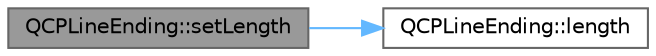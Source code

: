 digraph "QCPLineEnding::setLength"
{
 // LATEX_PDF_SIZE
  bgcolor="transparent";
  edge [fontname=Helvetica,fontsize=10,labelfontname=Helvetica,labelfontsize=10];
  node [fontname=Helvetica,fontsize=10,shape=box,height=0.2,width=0.4];
  rankdir="LR";
  Node1 [label="QCPLineEnding::setLength",height=0.2,width=0.4,color="gray40", fillcolor="grey60", style="filled", fontcolor="black",tooltip=" "];
  Node1 -> Node2 [color="steelblue1",style="solid"];
  Node2 [label="QCPLineEnding::length",height=0.2,width=0.4,color="grey40", fillcolor="white", style="filled",URL="$class_q_c_p_line_ending.html#aee9050a13fe115bd1b6794f9ad14cd72",tooltip=" "];
}
